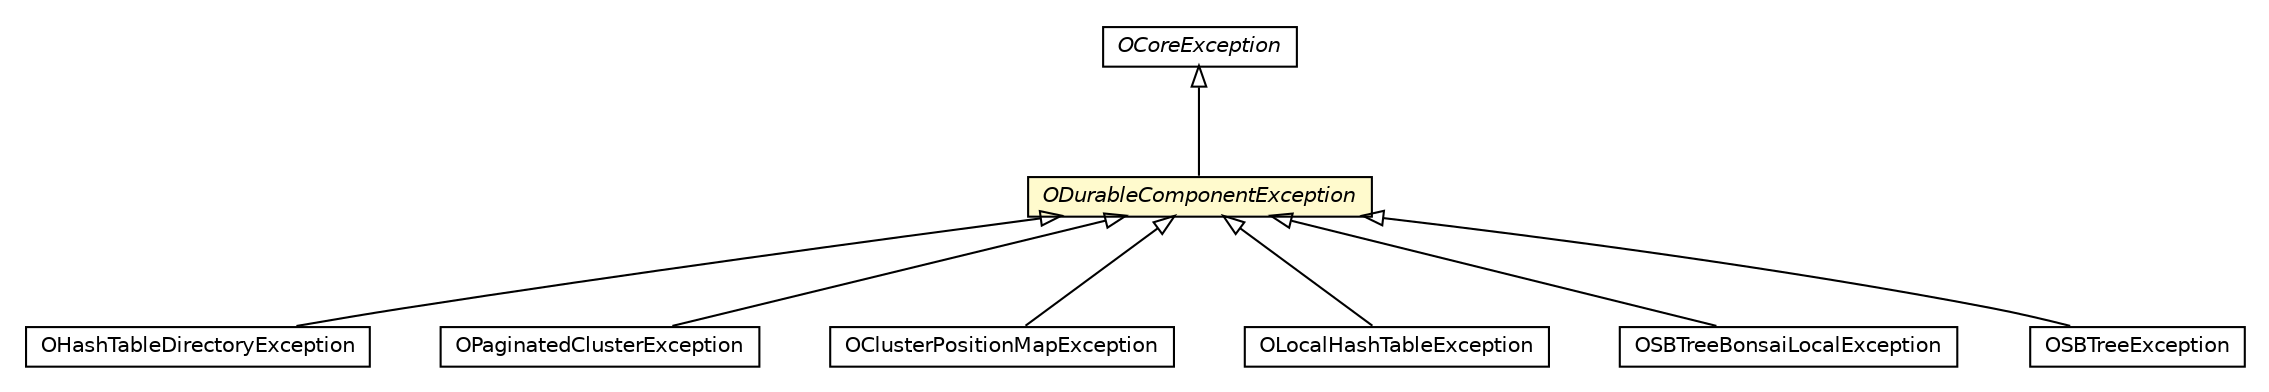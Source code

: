 #!/usr/local/bin/dot
#
# Class diagram 
# Generated by UMLGraph version R5_6-24-gf6e263 (http://www.umlgraph.org/)
#

digraph G {
	edge [fontname="Helvetica",fontsize=10,labelfontname="Helvetica",labelfontsize=10];
	node [fontname="Helvetica",fontsize=10,shape=plaintext];
	nodesep=0.25;
	ranksep=0.5;
	// com.orientechnologies.orient.core.exception.OCoreException
	c1641202 [label=<<table title="com.orientechnologies.orient.core.exception.OCoreException" border="0" cellborder="1" cellspacing="0" cellpadding="2" port="p" href="./OCoreException.html">
		<tr><td><table border="0" cellspacing="0" cellpadding="1">
<tr><td align="center" balign="center"><font face="Helvetica-Oblique"> OCoreException </font></td></tr>
		</table></td></tr>
		</table>>, URL="./OCoreException.html", fontname="Helvetica", fontcolor="black", fontsize=10.0];
	// com.orientechnologies.orient.core.exception.OHashTableDirectoryException
	c1641214 [label=<<table title="com.orientechnologies.orient.core.exception.OHashTableDirectoryException" border="0" cellborder="1" cellspacing="0" cellpadding="2" port="p" href="./OHashTableDirectoryException.html">
		<tr><td><table border="0" cellspacing="0" cellpadding="1">
<tr><td align="center" balign="center"> OHashTableDirectoryException </td></tr>
		</table></td></tr>
		</table>>, URL="./OHashTableDirectoryException.html", fontname="Helvetica", fontcolor="black", fontsize=10.0];
	// com.orientechnologies.orient.core.exception.OPaginatedClusterException
	c1641223 [label=<<table title="com.orientechnologies.orient.core.exception.OPaginatedClusterException" border="0" cellborder="1" cellspacing="0" cellpadding="2" port="p" href="./OPaginatedClusterException.html">
		<tr><td><table border="0" cellspacing="0" cellpadding="1">
<tr><td align="center" balign="center"> OPaginatedClusterException </td></tr>
		</table></td></tr>
		</table>>, URL="./OPaginatedClusterException.html", fontname="Helvetica", fontcolor="black", fontsize=10.0];
	// com.orientechnologies.orient.core.exception.OClusterPositionMapException
	c1641231 [label=<<table title="com.orientechnologies.orient.core.exception.OClusterPositionMapException" border="0" cellborder="1" cellspacing="0" cellpadding="2" port="p" href="./OClusterPositionMapException.html">
		<tr><td><table border="0" cellspacing="0" cellpadding="1">
<tr><td align="center" balign="center"> OClusterPositionMapException </td></tr>
		</table></td></tr>
		</table>>, URL="./OClusterPositionMapException.html", fontname="Helvetica", fontcolor="black", fontsize=10.0];
	// com.orientechnologies.orient.core.exception.ODurableComponentException
	c1641235 [label=<<table title="com.orientechnologies.orient.core.exception.ODurableComponentException" border="0" cellborder="1" cellspacing="0" cellpadding="2" port="p" bgcolor="lemonChiffon" href="./ODurableComponentException.html">
		<tr><td><table border="0" cellspacing="0" cellpadding="1">
<tr><td align="center" balign="center"><font face="Helvetica-Oblique"> ODurableComponentException </font></td></tr>
		</table></td></tr>
		</table>>, URL="./ODurableComponentException.html", fontname="Helvetica", fontcolor="black", fontsize=10.0];
	// com.orientechnologies.orient.core.exception.OLocalHashTableException
	c1641237 [label=<<table title="com.orientechnologies.orient.core.exception.OLocalHashTableException" border="0" cellborder="1" cellspacing="0" cellpadding="2" port="p" href="./OLocalHashTableException.html">
		<tr><td><table border="0" cellspacing="0" cellpadding="1">
<tr><td align="center" balign="center"> OLocalHashTableException </td></tr>
		</table></td></tr>
		</table>>, URL="./OLocalHashTableException.html", fontname="Helvetica", fontcolor="black", fontsize=10.0];
	// com.orientechnologies.orient.core.exception.OSBTreeBonsaiLocalException
	c1641242 [label=<<table title="com.orientechnologies.orient.core.exception.OSBTreeBonsaiLocalException" border="0" cellborder="1" cellspacing="0" cellpadding="2" port="p" href="./OSBTreeBonsaiLocalException.html">
		<tr><td><table border="0" cellspacing="0" cellpadding="1">
<tr><td align="center" balign="center"> OSBTreeBonsaiLocalException </td></tr>
		</table></td></tr>
		</table>>, URL="./OSBTreeBonsaiLocalException.html", fontname="Helvetica", fontcolor="black", fontsize=10.0];
	// com.orientechnologies.orient.core.index.sbtree.local.OSBTreeException
	c1641331 [label=<<table title="com.orientechnologies.orient.core.index.sbtree.local.OSBTreeException" border="0" cellborder="1" cellspacing="0" cellpadding="2" port="p" href="../index/sbtree/local/OSBTreeException.html">
		<tr><td><table border="0" cellspacing="0" cellpadding="1">
<tr><td align="center" balign="center"> OSBTreeException </td></tr>
		</table></td></tr>
		</table>>, URL="../index/sbtree/local/OSBTreeException.html", fontname="Helvetica", fontcolor="black", fontsize=10.0];
	//com.orientechnologies.orient.core.exception.OHashTableDirectoryException extends com.orientechnologies.orient.core.exception.ODurableComponentException
	c1641235:p -> c1641214:p [dir=back,arrowtail=empty];
	//com.orientechnologies.orient.core.exception.OPaginatedClusterException extends com.orientechnologies.orient.core.exception.ODurableComponentException
	c1641235:p -> c1641223:p [dir=back,arrowtail=empty];
	//com.orientechnologies.orient.core.exception.OClusterPositionMapException extends com.orientechnologies.orient.core.exception.ODurableComponentException
	c1641235:p -> c1641231:p [dir=back,arrowtail=empty];
	//com.orientechnologies.orient.core.exception.ODurableComponentException extends com.orientechnologies.orient.core.exception.OCoreException
	c1641202:p -> c1641235:p [dir=back,arrowtail=empty];
	//com.orientechnologies.orient.core.exception.OLocalHashTableException extends com.orientechnologies.orient.core.exception.ODurableComponentException
	c1641235:p -> c1641237:p [dir=back,arrowtail=empty];
	//com.orientechnologies.orient.core.exception.OSBTreeBonsaiLocalException extends com.orientechnologies.orient.core.exception.ODurableComponentException
	c1641235:p -> c1641242:p [dir=back,arrowtail=empty];
	//com.orientechnologies.orient.core.index.sbtree.local.OSBTreeException extends com.orientechnologies.orient.core.exception.ODurableComponentException
	c1641235:p -> c1641331:p [dir=back,arrowtail=empty];
}

